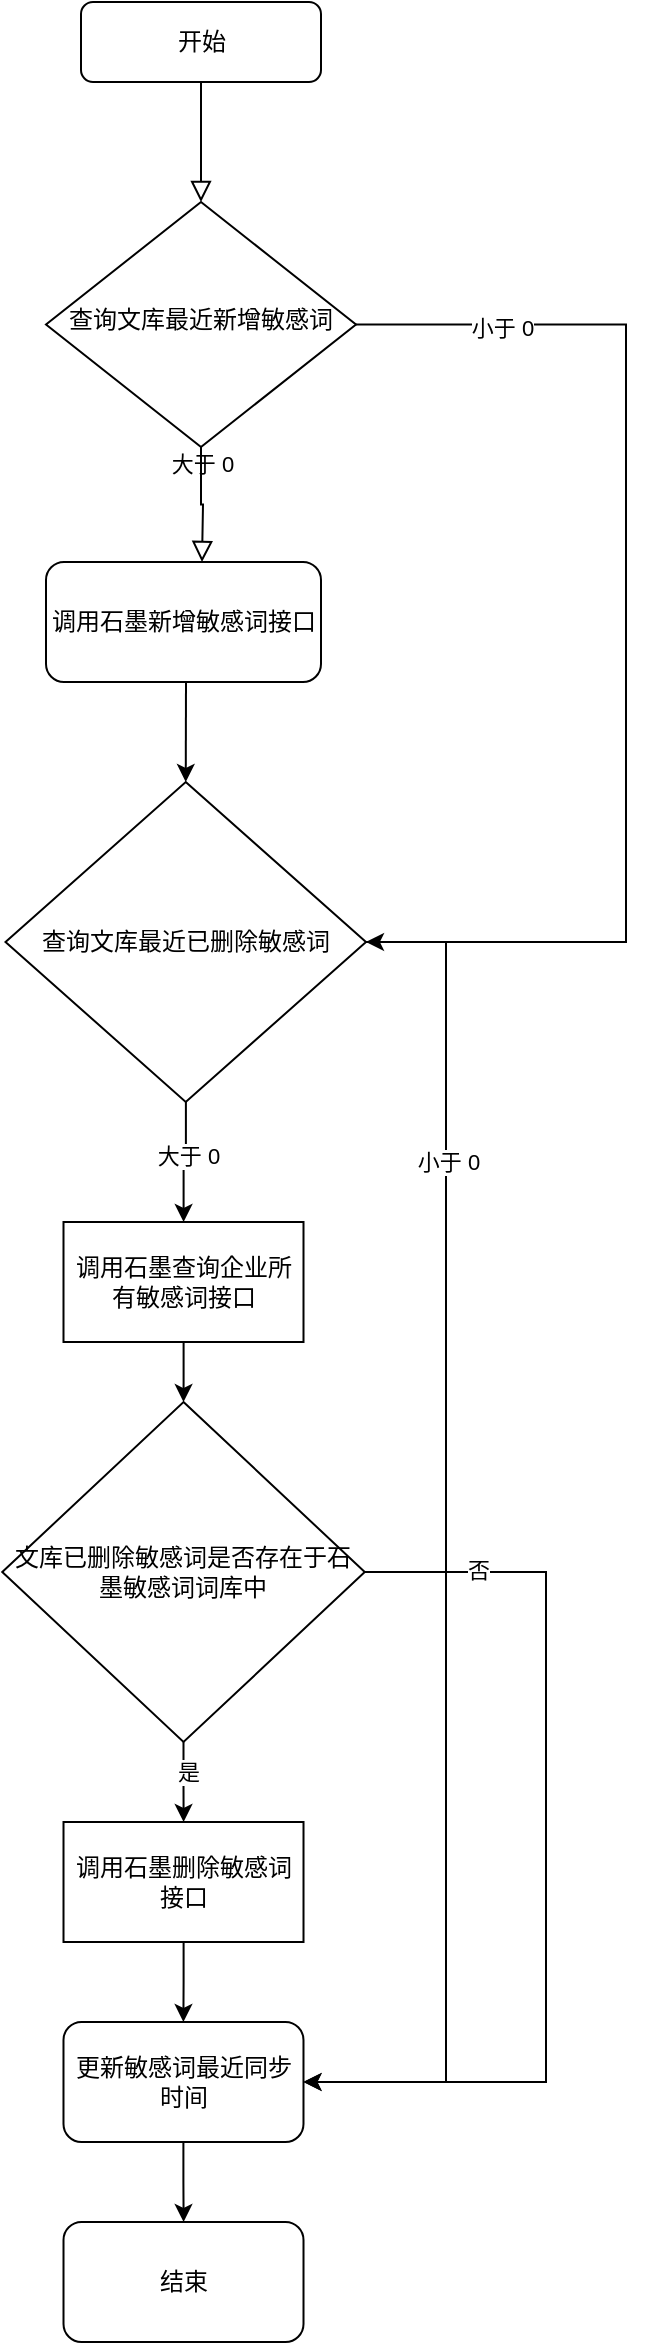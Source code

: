 <mxfile version="20.2.8" type="github">
  <diagram id="C5RBs43oDa-KdzZeNtuy" name="Page-1">
    <mxGraphModel dx="1426" dy="794" grid="1" gridSize="10" guides="1" tooltips="1" connect="1" arrows="1" fold="1" page="1" pageScale="1" pageWidth="827" pageHeight="1169" math="0" shadow="0">
      <root>
        <mxCell id="WIyWlLk6GJQsqaUBKTNV-0" />
        <mxCell id="WIyWlLk6GJQsqaUBKTNV-1" parent="WIyWlLk6GJQsqaUBKTNV-0" />
        <mxCell id="WIyWlLk6GJQsqaUBKTNV-2" value="" style="rounded=0;html=1;jettySize=auto;orthogonalLoop=1;fontSize=11;endArrow=block;endFill=0;endSize=8;strokeWidth=1;shadow=0;labelBackgroundColor=none;edgeStyle=orthogonalEdgeStyle;" parent="WIyWlLk6GJQsqaUBKTNV-1" source="WIyWlLk6GJQsqaUBKTNV-3" target="WIyWlLk6GJQsqaUBKTNV-6" edge="1">
          <mxGeometry relative="1" as="geometry" />
        </mxCell>
        <mxCell id="WIyWlLk6GJQsqaUBKTNV-3" value="开始" style="rounded=1;whiteSpace=wrap;html=1;fontSize=12;glass=0;strokeWidth=1;shadow=0;" parent="WIyWlLk6GJQsqaUBKTNV-1" vertex="1">
          <mxGeometry x="147.5" y="80" width="120" height="40" as="geometry" />
        </mxCell>
        <mxCell id="WIyWlLk6GJQsqaUBKTNV-4" value="大于 0" style="rounded=0;html=1;jettySize=auto;orthogonalLoop=1;fontSize=11;endArrow=block;endFill=0;endSize=8;strokeWidth=1;shadow=0;labelBackgroundColor=none;edgeStyle=orthogonalEdgeStyle;" parent="WIyWlLk6GJQsqaUBKTNV-1" source="WIyWlLk6GJQsqaUBKTNV-6" edge="1">
          <mxGeometry y="20" relative="1" as="geometry">
            <mxPoint as="offset" />
            <mxPoint x="208" y="360" as="targetPoint" />
          </mxGeometry>
        </mxCell>
        <mxCell id="yIwAejc2KWUFkVTcviw4-18" style="edgeStyle=orthogonalEdgeStyle;rounded=0;orthogonalLoop=1;jettySize=auto;html=1;exitX=1;exitY=0.5;exitDx=0;exitDy=0;entryX=1;entryY=0.5;entryDx=0;entryDy=0;" edge="1" parent="WIyWlLk6GJQsqaUBKTNV-1" source="WIyWlLk6GJQsqaUBKTNV-6" target="yIwAejc2KWUFkVTcviw4-4">
          <mxGeometry relative="1" as="geometry">
            <Array as="points">
              <mxPoint x="420" y="241" />
              <mxPoint x="420" y="550" />
            </Array>
          </mxGeometry>
        </mxCell>
        <mxCell id="yIwAejc2KWUFkVTcviw4-19" value="小于 0" style="edgeLabel;html=1;align=center;verticalAlign=middle;resizable=0;points=[];" vertex="1" connectable="0" parent="yIwAejc2KWUFkVTcviw4-18">
          <mxGeometry x="-0.747" y="-1" relative="1" as="geometry">
            <mxPoint as="offset" />
          </mxGeometry>
        </mxCell>
        <mxCell id="WIyWlLk6GJQsqaUBKTNV-6" value="查询文库最近新增敏感词" style="rhombus;whiteSpace=wrap;html=1;shadow=0;fontFamily=Helvetica;fontSize=12;align=center;strokeWidth=1;spacing=6;spacingTop=-4;" parent="WIyWlLk6GJQsqaUBKTNV-1" vertex="1">
          <mxGeometry x="130" y="180" width="155" height="122.5" as="geometry" />
        </mxCell>
        <mxCell id="yIwAejc2KWUFkVTcviw4-3" value="调用石墨新增敏感词接口" style="rounded=1;whiteSpace=wrap;html=1;" vertex="1" parent="WIyWlLk6GJQsqaUBKTNV-1">
          <mxGeometry x="130" y="360" width="137.5" height="60" as="geometry" />
        </mxCell>
        <mxCell id="yIwAejc2KWUFkVTcviw4-7" value="" style="edgeStyle=orthogonalEdgeStyle;rounded=0;orthogonalLoop=1;jettySize=auto;html=1;" edge="1" parent="WIyWlLk6GJQsqaUBKTNV-1" source="yIwAejc2KWUFkVTcviw4-4" target="yIwAejc2KWUFkVTcviw4-6">
          <mxGeometry relative="1" as="geometry" />
        </mxCell>
        <mxCell id="yIwAejc2KWUFkVTcviw4-27" value="大于 0" style="edgeLabel;html=1;align=center;verticalAlign=middle;resizable=0;points=[];" vertex="1" connectable="0" parent="yIwAejc2KWUFkVTcviw4-7">
          <mxGeometry x="-0.133" y="1" relative="1" as="geometry">
            <mxPoint as="offset" />
          </mxGeometry>
        </mxCell>
        <mxCell id="yIwAejc2KWUFkVTcviw4-28" style="edgeStyle=orthogonalEdgeStyle;rounded=0;orthogonalLoop=1;jettySize=auto;html=1;exitX=1;exitY=0.5;exitDx=0;exitDy=0;entryX=1;entryY=0.5;entryDx=0;entryDy=0;" edge="1" parent="WIyWlLk6GJQsqaUBKTNV-1" source="yIwAejc2KWUFkVTcviw4-4" target="yIwAejc2KWUFkVTcviw4-21">
          <mxGeometry relative="1" as="geometry">
            <Array as="points">
              <mxPoint x="330" y="550" />
              <mxPoint x="330" y="1120" />
            </Array>
          </mxGeometry>
        </mxCell>
        <mxCell id="yIwAejc2KWUFkVTcviw4-29" value="小于 0" style="edgeLabel;html=1;align=center;verticalAlign=middle;resizable=0;points=[];" vertex="1" connectable="0" parent="yIwAejc2KWUFkVTcviw4-28">
          <mxGeometry x="-0.389" y="1" relative="1" as="geometry">
            <mxPoint y="-58" as="offset" />
          </mxGeometry>
        </mxCell>
        <mxCell id="yIwAejc2KWUFkVTcviw4-4" value="查询文库最近已删除敏感词" style="rhombus;whiteSpace=wrap;html=1;" vertex="1" parent="WIyWlLk6GJQsqaUBKTNV-1">
          <mxGeometry x="109.75" y="470" width="180.25" height="160" as="geometry" />
        </mxCell>
        <mxCell id="yIwAejc2KWUFkVTcviw4-5" value="" style="endArrow=classic;html=1;rounded=0;entryX=0.5;entryY=0;entryDx=0;entryDy=0;" edge="1" parent="WIyWlLk6GJQsqaUBKTNV-1" target="yIwAejc2KWUFkVTcviw4-4">
          <mxGeometry width="50" height="50" relative="1" as="geometry">
            <mxPoint x="200" y="420" as="sourcePoint" />
            <mxPoint x="440" y="560" as="targetPoint" />
          </mxGeometry>
        </mxCell>
        <mxCell id="yIwAejc2KWUFkVTcviw4-11" value="" style="edgeStyle=orthogonalEdgeStyle;rounded=0;orthogonalLoop=1;jettySize=auto;html=1;" edge="1" parent="WIyWlLk6GJQsqaUBKTNV-1" source="yIwAejc2KWUFkVTcviw4-6" target="yIwAejc2KWUFkVTcviw4-10">
          <mxGeometry relative="1" as="geometry" />
        </mxCell>
        <mxCell id="yIwAejc2KWUFkVTcviw4-6" value="调用石墨查询企业所有敏感词接口" style="whiteSpace=wrap;html=1;" vertex="1" parent="WIyWlLk6GJQsqaUBKTNV-1">
          <mxGeometry x="138.75" y="690" width="120" height="60" as="geometry" />
        </mxCell>
        <mxCell id="yIwAejc2KWUFkVTcviw4-13" value="" style="edgeStyle=orthogonalEdgeStyle;rounded=0;orthogonalLoop=1;jettySize=auto;html=1;" edge="1" parent="WIyWlLk6GJQsqaUBKTNV-1" source="yIwAejc2KWUFkVTcviw4-10" target="yIwAejc2KWUFkVTcviw4-12">
          <mxGeometry relative="1" as="geometry" />
        </mxCell>
        <mxCell id="yIwAejc2KWUFkVTcviw4-14" value="是" style="edgeLabel;html=1;align=center;verticalAlign=middle;resizable=0;points=[];" vertex="1" connectable="0" parent="yIwAejc2KWUFkVTcviw4-13">
          <mxGeometry x="-0.249" y="2" relative="1" as="geometry">
            <mxPoint as="offset" />
          </mxGeometry>
        </mxCell>
        <mxCell id="yIwAejc2KWUFkVTcviw4-25" style="edgeStyle=orthogonalEdgeStyle;rounded=0;orthogonalLoop=1;jettySize=auto;html=1;exitX=1;exitY=0.5;exitDx=0;exitDy=0;entryX=1;entryY=0.5;entryDx=0;entryDy=0;" edge="1" parent="WIyWlLk6GJQsqaUBKTNV-1" source="yIwAejc2KWUFkVTcviw4-10" target="yIwAejc2KWUFkVTcviw4-21">
          <mxGeometry relative="1" as="geometry">
            <Array as="points">
              <mxPoint x="380" y="865" />
              <mxPoint x="380" y="1120" />
            </Array>
          </mxGeometry>
        </mxCell>
        <mxCell id="yIwAejc2KWUFkVTcviw4-26" value="否" style="edgeLabel;html=1;align=center;verticalAlign=middle;resizable=0;points=[];" vertex="1" connectable="0" parent="yIwAejc2KWUFkVTcviw4-25">
          <mxGeometry x="-0.757" y="1" relative="1" as="geometry">
            <mxPoint as="offset" />
          </mxGeometry>
        </mxCell>
        <mxCell id="yIwAejc2KWUFkVTcviw4-10" value="文库已删除敏感词是否存在于石墨敏感词词库中" style="rhombus;whiteSpace=wrap;html=1;" vertex="1" parent="WIyWlLk6GJQsqaUBKTNV-1">
          <mxGeometry x="108.13" y="780" width="181.25" height="170" as="geometry" />
        </mxCell>
        <mxCell id="yIwAejc2KWUFkVTcviw4-22" value="" style="edgeStyle=orthogonalEdgeStyle;rounded=0;orthogonalLoop=1;jettySize=auto;html=1;" edge="1" parent="WIyWlLk6GJQsqaUBKTNV-1" source="yIwAejc2KWUFkVTcviw4-12" target="yIwAejc2KWUFkVTcviw4-21">
          <mxGeometry relative="1" as="geometry" />
        </mxCell>
        <mxCell id="yIwAejc2KWUFkVTcviw4-12" value="调用石墨删除敏感词接口" style="whiteSpace=wrap;html=1;" vertex="1" parent="WIyWlLk6GJQsqaUBKTNV-1">
          <mxGeometry x="138.755" y="990" width="120" height="60" as="geometry" />
        </mxCell>
        <mxCell id="yIwAejc2KWUFkVTcviw4-24" value="" style="edgeStyle=orthogonalEdgeStyle;rounded=0;orthogonalLoop=1;jettySize=auto;html=1;" edge="1" parent="WIyWlLk6GJQsqaUBKTNV-1" source="yIwAejc2KWUFkVTcviw4-21" target="yIwAejc2KWUFkVTcviw4-23">
          <mxGeometry relative="1" as="geometry" />
        </mxCell>
        <mxCell id="yIwAejc2KWUFkVTcviw4-21" value="更新敏感词最近同步时间" style="rounded=1;whiteSpace=wrap;html=1;" vertex="1" parent="WIyWlLk6GJQsqaUBKTNV-1">
          <mxGeometry x="138.745" y="1090" width="120" height="60" as="geometry" />
        </mxCell>
        <mxCell id="yIwAejc2KWUFkVTcviw4-23" value="结束" style="whiteSpace=wrap;html=1;rounded=1;" vertex="1" parent="WIyWlLk6GJQsqaUBKTNV-1">
          <mxGeometry x="138.755" y="1190" width="120" height="60" as="geometry" />
        </mxCell>
      </root>
    </mxGraphModel>
  </diagram>
</mxfile>
